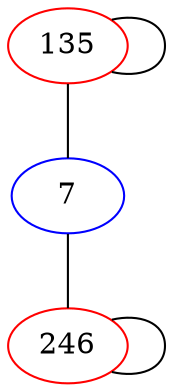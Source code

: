 graph {
  135 -- 135;
  135 -- 7 -- 246;
  246 -- 246;
  135 [color="red"];
  246 [color="red"];
  7 [color="blue"];
}
